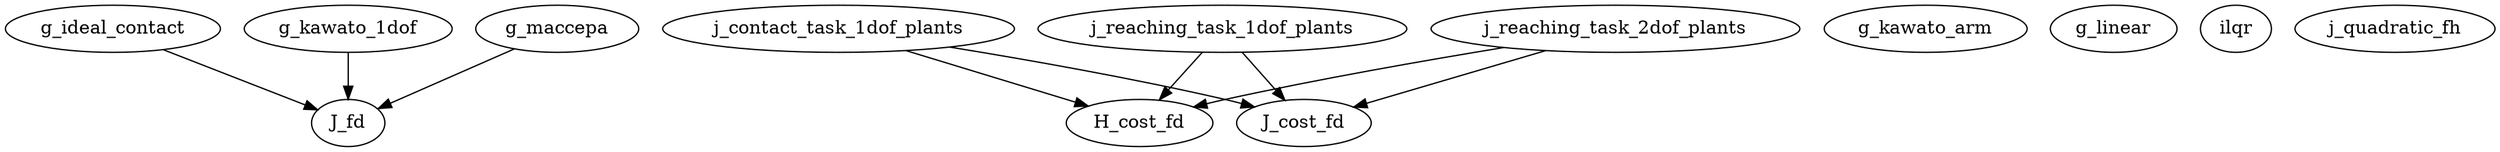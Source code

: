 /* Created by mdot for Matlab */
digraph m2html {
  g_ideal_contact -> J_fd;
  g_kawato_1dof -> J_fd;
  g_maccepa -> J_fd;
  j_contact_task_1dof_plants -> H_cost_fd;
  j_contact_task_1dof_plants -> J_cost_fd;
  j_reaching_task_1dof_plants -> H_cost_fd;
  j_reaching_task_1dof_plants -> J_cost_fd;
  j_reaching_task_2dof_plants -> H_cost_fd;
  j_reaching_task_2dof_plants -> J_cost_fd;

  H_cost_fd [URL="H_cost_fd.html"];
  J_cost_fd [URL="J_cost_fd.html"];
  J_fd [URL="J_fd.html"];
  g_ideal_contact [URL="g_ideal_contact.html"];
  g_kawato_1dof [URL="g_kawato_1dof.html"];
  g_kawato_arm [URL="g_kawato_arm.html"];
  g_linear [URL="g_linear.html"];
  g_maccepa [URL="g_maccepa.html"];
  ilqr [URL="ilqr.html"];
  j_contact_task_1dof_plants [URL="j_contact_task_1dof_plants.html"];
  j_quadratic_fh [URL="j_quadratic_fh.html"];
  j_reaching_task_1dof_plants [URL="j_reaching_task_1dof_plants.html"];
  j_reaching_task_2dof_plants [URL="j_reaching_task_2dof_plants.html"];
}